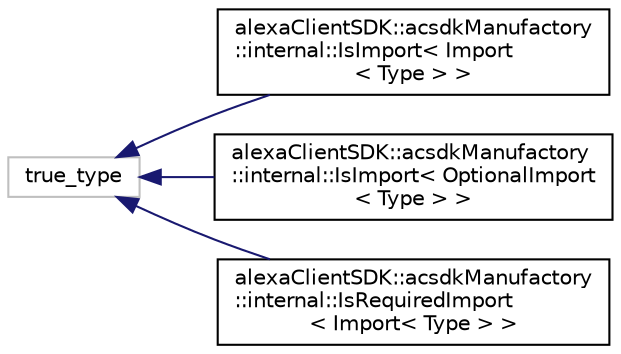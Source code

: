 digraph "Graphical Class Hierarchy"
{
  edge [fontname="Helvetica",fontsize="10",labelfontname="Helvetica",labelfontsize="10"];
  node [fontname="Helvetica",fontsize="10",shape=record];
  rankdir="LR";
  Node31 [label="true_type",height=0.2,width=0.4,color="grey75", fillcolor="white", style="filled"];
  Node31 -> Node0 [dir="back",color="midnightblue",fontsize="10",style="solid",fontname="Helvetica"];
  Node0 [label="alexaClientSDK::acsdkManufactory\l::internal::IsImport\< Import\l\< Type \> \>",height=0.2,width=0.4,color="black", fillcolor="white", style="filled",URL="$structalexa_client_s_d_k_1_1acsdk_manufactory_1_1internal_1_1_is_import_3_01_import_3_01_type_01_4_01_4.html"];
  Node31 -> Node33 [dir="back",color="midnightblue",fontsize="10",style="solid",fontname="Helvetica"];
  Node33 [label="alexaClientSDK::acsdkManufactory\l::internal::IsImport\< OptionalImport\l\< Type \> \>",height=0.2,width=0.4,color="black", fillcolor="white", style="filled",URL="$structalexa_client_s_d_k_1_1acsdk_manufactory_1_1internal_1_1_is_import_3_01_optional_import_3_01_type_01_4_01_4.html"];
  Node31 -> Node34 [dir="back",color="midnightblue",fontsize="10",style="solid",fontname="Helvetica"];
  Node34 [label="alexaClientSDK::acsdkManufactory\l::internal::IsRequiredImport\l\< Import\< Type \> \>",height=0.2,width=0.4,color="black", fillcolor="white", style="filled",URL="$structalexa_client_s_d_k_1_1acsdk_manufactory_1_1internal_1_1_is_required_import_3_01_import_3_01_type_01_4_01_4.html"];
}
